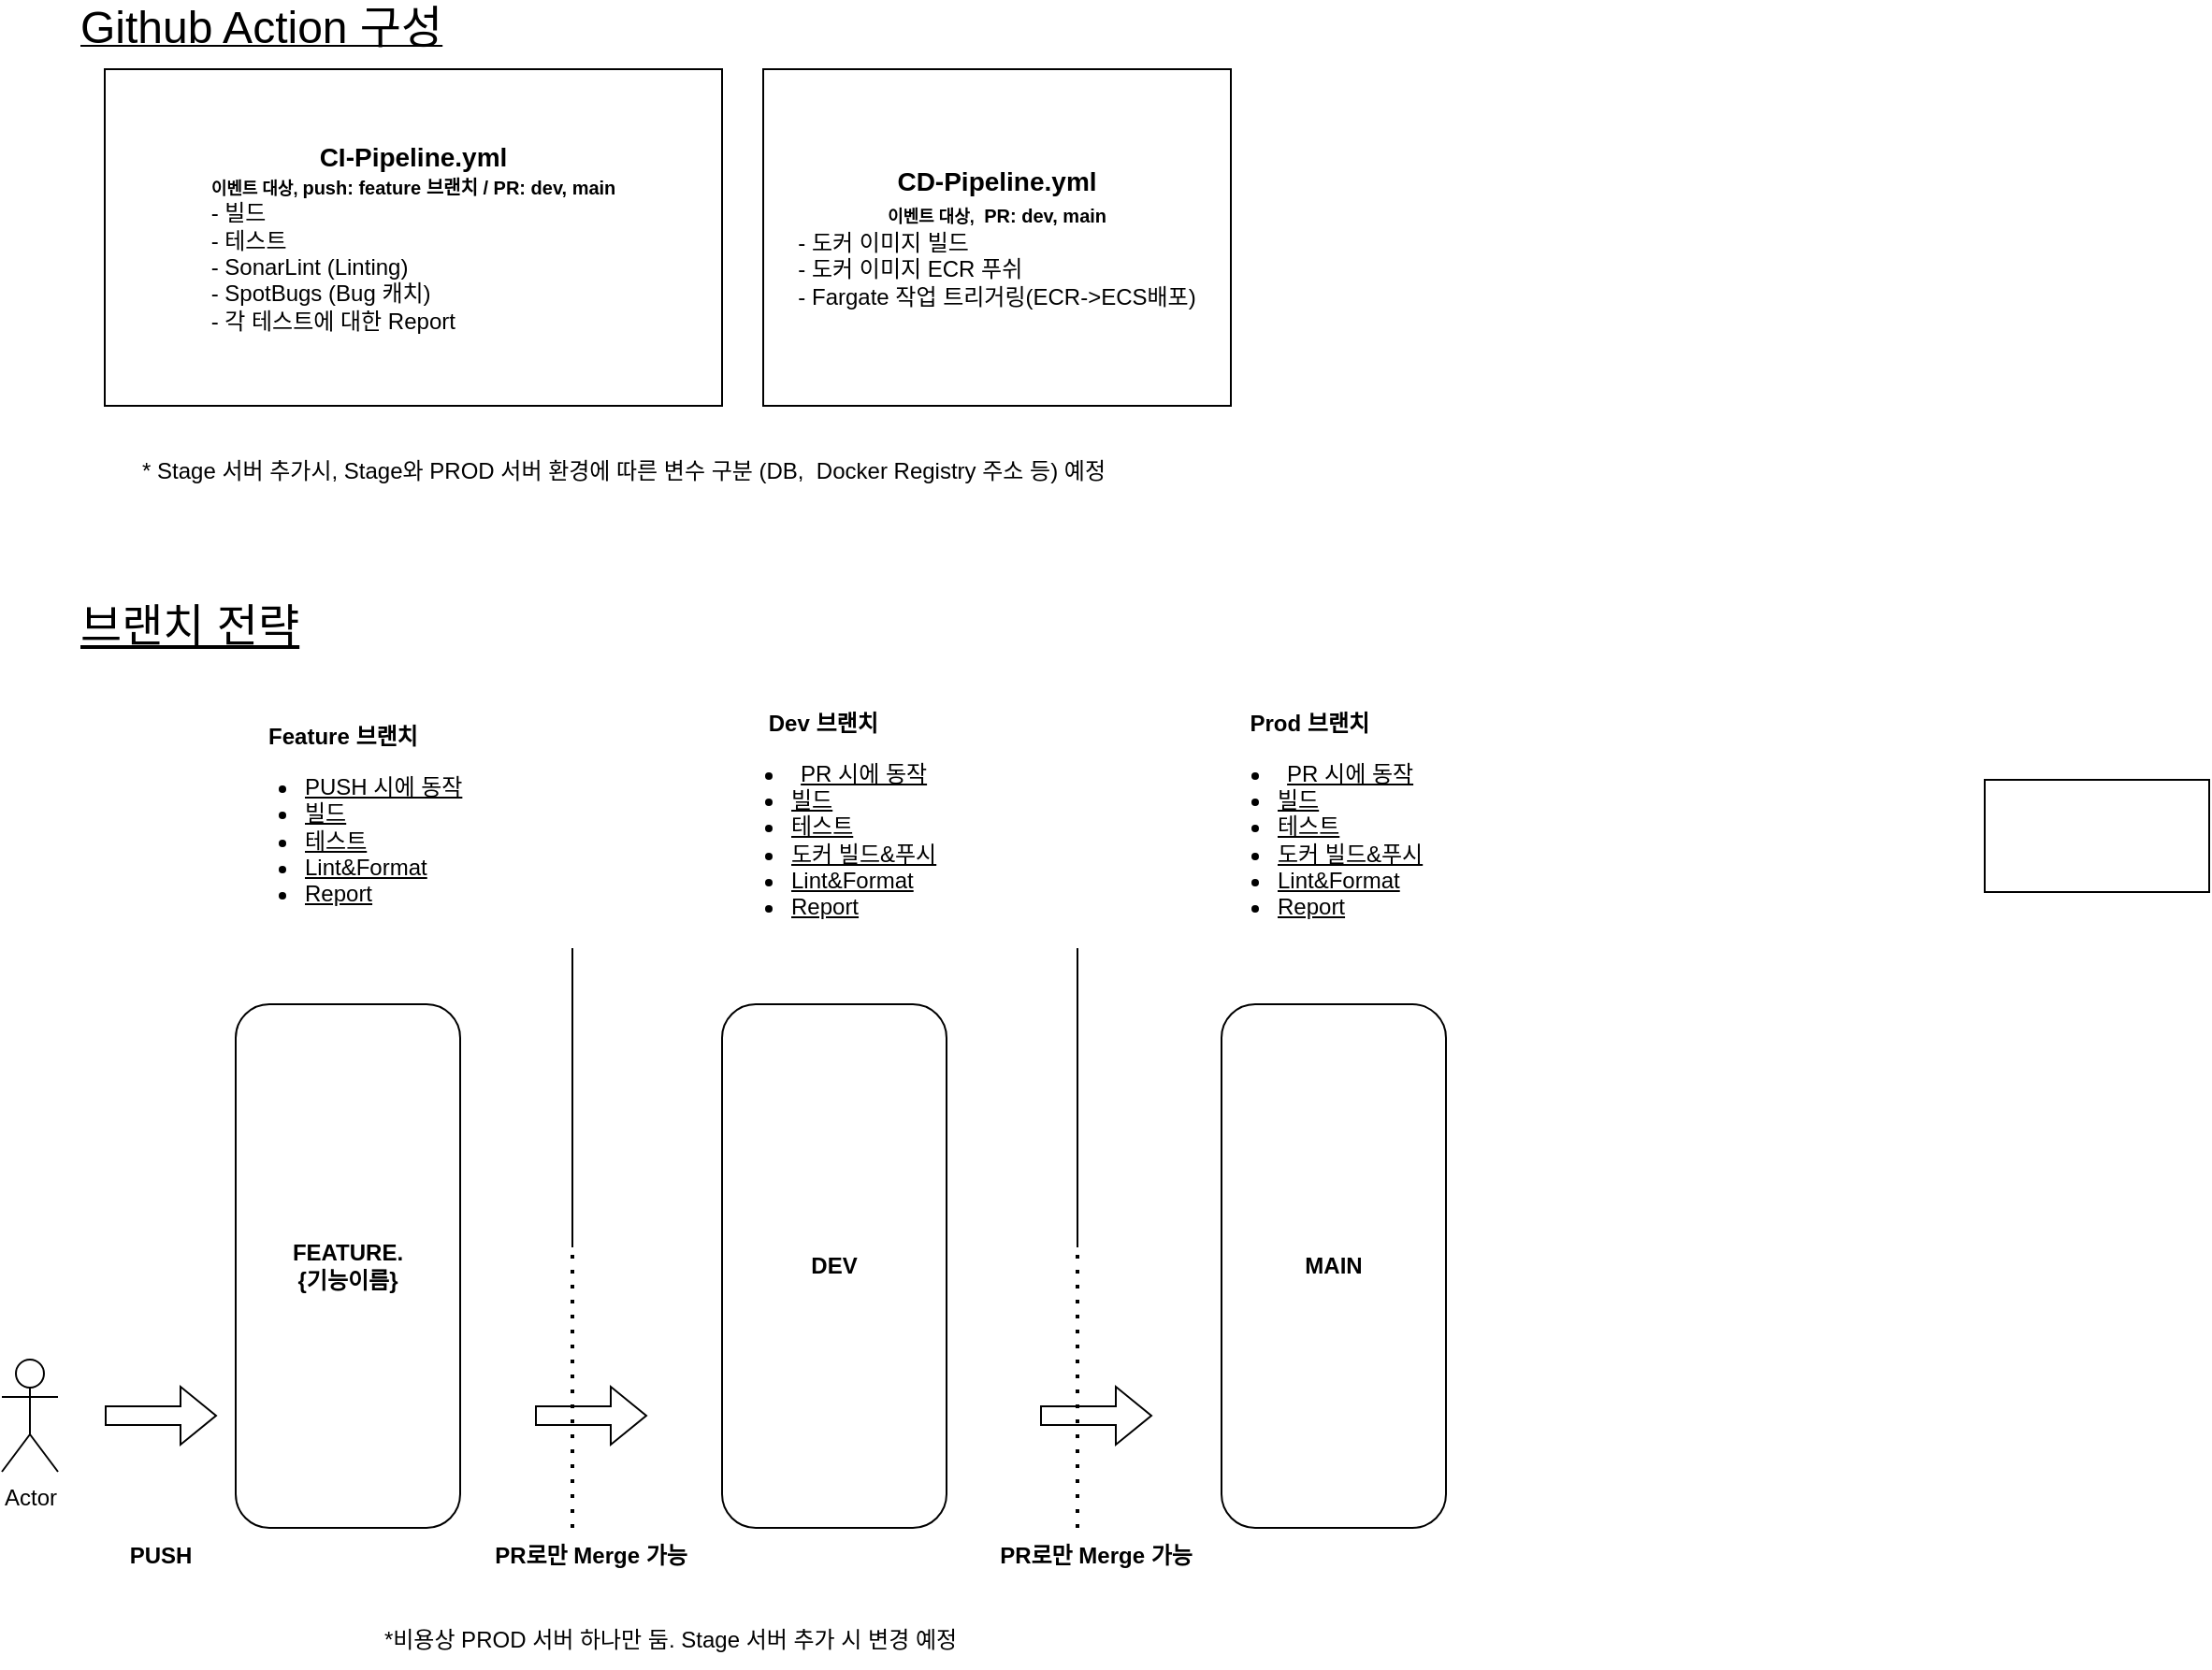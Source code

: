 <mxfile version="24.2.8" type="device">
  <diagram name="페이지-1" id="4VGO-l1CTAHvm0Rfh2gj">
    <mxGraphModel dx="2103" dy="2084" grid="1" gridSize="10" guides="1" tooltips="1" connect="1" arrows="1" fold="1" page="1" pageScale="1" pageWidth="827" pageHeight="1169" math="0" shadow="0">
      <root>
        <mxCell id="0" />
        <mxCell id="1" parent="0" />
        <mxCell id="9FG_8SkPecRc1m7s3W2e-1" value="&lt;b&gt;FEATURE.&lt;/b&gt;&lt;div&gt;&lt;b&gt;{기능이름}&lt;/b&gt;&lt;/div&gt;" style="rounded=1;whiteSpace=wrap;html=1;" parent="1" vertex="1">
          <mxGeometry x="175" y="290" width="120" height="280" as="geometry" />
        </mxCell>
        <mxCell id="9FG_8SkPecRc1m7s3W2e-2" value="&lt;b&gt;DEV&lt;/b&gt;" style="rounded=1;whiteSpace=wrap;html=1;" parent="1" vertex="1">
          <mxGeometry x="435" y="290" width="120" height="280" as="geometry" />
        </mxCell>
        <mxCell id="9FG_8SkPecRc1m7s3W2e-3" value="&lt;b&gt;MAIN&lt;/b&gt;" style="rounded=1;whiteSpace=wrap;html=1;" parent="1" vertex="1">
          <mxGeometry x="702" y="290" width="120" height="280" as="geometry" />
        </mxCell>
        <mxCell id="9FG_8SkPecRc1m7s3W2e-4" value="&lt;div&gt;&lt;br&gt;&lt;/div&gt;" style="text;html=1;align=left;verticalAlign=middle;resizable=0;points=[];autosize=1;strokeColor=none;fillColor=none;" parent="1" vertex="1">
          <mxGeometry x="180" y="585" width="20" height="30" as="geometry" />
        </mxCell>
        <mxCell id="9FG_8SkPecRc1m7s3W2e-12" value="" style="group" parent="1" vertex="1" connectable="0">
          <mxGeometry x="305" y="260" width="120" height="340" as="geometry" />
        </mxCell>
        <mxCell id="9FG_8SkPecRc1m7s3W2e-5" value="" style="endArrow=none;html=1;rounded=0;" parent="9FG_8SkPecRc1m7s3W2e-12" edge="1">
          <mxGeometry width="50" height="50" relative="1" as="geometry">
            <mxPoint x="50" y="160" as="sourcePoint" />
            <mxPoint x="50" as="targetPoint" />
          </mxGeometry>
        </mxCell>
        <mxCell id="9FG_8SkPecRc1m7s3W2e-6" value="" style="endArrow=none;dashed=1;html=1;dashPattern=1 3;strokeWidth=2;rounded=0;" parent="9FG_8SkPecRc1m7s3W2e-12" edge="1">
          <mxGeometry width="50" height="50" relative="1" as="geometry">
            <mxPoint x="50" y="310" as="sourcePoint" />
            <mxPoint x="50" y="160" as="targetPoint" />
          </mxGeometry>
        </mxCell>
        <mxCell id="9FG_8SkPecRc1m7s3W2e-7" value="&lt;span style=&quot;color: rgba(0, 0, 0, 0); font-family: monospace; font-size: 0px; text-align: start; background-color: rgb(251, 251, 251);&quot;&gt;%3CmxGraphModel%3E%3Croot%3E%3CmxCell%20id%3D%220%22%2F%3E%3CmxCell%20id%3D%221%22%20parent%3D%220%22%2F%3E%3CmxCell%20id%3D%222%22%20value%3D%22%22%20style%3D%22group%22%20vertex%3D%221%22%20connectable%3D%220%22%20parent%3D%221%22%3E%3CmxGeometry%20x%3D%22310%22%20y%3D%22120%22%20width%3D%22120%22%20height%3D%22340%22%20as%3D%22geometry%22%2F%3E%3C%2FmxCell%3E%3CmxCell%20id%3D%223%22%20value%3D%22%22%20style%3D%22endArrow%3Dnone%3Bhtml%3D1%3Brounded%3D0%3B%22%20edge%3D%221%22%20parent%3D%222%22%3E%3CmxGeometry%20width%3D%2250%22%20height%3D%2250%22%20relative%3D%221%22%20as%3D%22geometry%22%3E%3CmxPoint%20x%3D%2250%22%20y%3D%22160%22%20as%3D%22sourcePoint%22%2F%3E%3CmxPoint%20x%3D%2250%22%20as%3D%22targetPoint%22%2F%3E%3C%2FmxGeometry%3E%3C%2FmxCell%3E%3CmxCell%20id%3D%224%22%20value%3D%22%22%20style%3D%22endArrow%3Dnone%3Bdashed%3D1%3Bhtml%3D1%3BdashPattern%3D1%203%3BstrokeWidth%3D2%3Brounded%3D0%3B%22%20edge%3D%221%22%20parent%3D%222%22%3E%3CmxGeometry%20width%3D%2250%22%20height%3D%2250%22%20relative%3D%221%22%20as%3D%22geometry%22%3E%3CmxPoint%20x%3D%2250%22%20y%3D%22310%22%20as%3D%22sourcePoint%22%2F%3E%3CmxPoint%20x%3D%2250%22%20y%3D%22160%22%20as%3D%22targetPoint%22%2F%3E%3C%2FmxGeometry%3E%3C%2FmxCell%3E%3CmxCell%20id%3D%225%22%20value%3D%22%22%20style%3D%22shape%3DflexArrow%3BendArrow%3Dclassic%3Bhtml%3D1%3Brounded%3D0%3B%22%20edge%3D%221%22%20parent%3D%222%22%3E%3CmxGeometry%20width%3D%2250%22%20height%3D%2250%22%20relative%3D%221%22%20as%3D%22geometry%22%3E%3CmxPoint%20x%3D%2230%22%20y%3D%22250%22%20as%3D%22sourcePoint%22%2F%3E%3CmxPoint%20x%3D%2290%22%20y%3D%22250%22%20as%3D%22targetPoint%22%2F%3E%3C%2FmxGeometry%3E%3C%2FmxCell%3E%3CmxCell%20id%3D%226%22%20value%3D%22%26lt%3Bb%26gt%3BPR%EB%A1%9C%EB%A7%8C%20Merge%20%EA%B0%80%EB%8A%A5%26lt%3B%2Fb%26gt%3B%22%20style%3D%22text%3Bhtml%3D1%3Balign%3Dcenter%3BverticalAlign%3Dmiddle%3BwhiteSpace%3Dwrap%3Brounded%3D0%3B%22%20vertex%3D%221%22%20parent%3D%222%22%3E%3CmxGeometry%20y%3D%22310%22%20width%3D%22120%22%20height%3D%2230%22%20as%3D%22geometry%22%2F%3E%3C%2FmxCell%3E%3C%2Froot%3E%3C%2FmxGraphModel%3E&lt;/span&gt;" style="shape=flexArrow;endArrow=classic;html=1;rounded=0;" parent="9FG_8SkPecRc1m7s3W2e-12" edge="1">
          <mxGeometry width="50" height="50" relative="1" as="geometry">
            <mxPoint x="30" y="250" as="sourcePoint" />
            <mxPoint x="90" y="250" as="targetPoint" />
          </mxGeometry>
        </mxCell>
        <mxCell id="9FG_8SkPecRc1m7s3W2e-8" value="&lt;b&gt;PR로만 Merge 가능&lt;/b&gt;" style="text;html=1;align=center;verticalAlign=middle;whiteSpace=wrap;rounded=0;" parent="9FG_8SkPecRc1m7s3W2e-12" vertex="1">
          <mxGeometry y="310" width="120" height="30" as="geometry" />
        </mxCell>
        <mxCell id="9FG_8SkPecRc1m7s3W2e-13" value="" style="group" parent="1" vertex="1" connectable="0">
          <mxGeometry x="575" y="260" width="120" height="340" as="geometry" />
        </mxCell>
        <mxCell id="9FG_8SkPecRc1m7s3W2e-14" value="" style="endArrow=none;html=1;rounded=0;" parent="9FG_8SkPecRc1m7s3W2e-13" edge="1">
          <mxGeometry width="50" height="50" relative="1" as="geometry">
            <mxPoint x="50" y="160" as="sourcePoint" />
            <mxPoint x="50" as="targetPoint" />
          </mxGeometry>
        </mxCell>
        <mxCell id="9FG_8SkPecRc1m7s3W2e-15" value="" style="endArrow=none;dashed=1;html=1;dashPattern=1 3;strokeWidth=2;rounded=0;" parent="9FG_8SkPecRc1m7s3W2e-13" edge="1">
          <mxGeometry width="50" height="50" relative="1" as="geometry">
            <mxPoint x="50" y="310" as="sourcePoint" />
            <mxPoint x="50" y="160" as="targetPoint" />
          </mxGeometry>
        </mxCell>
        <mxCell id="9FG_8SkPecRc1m7s3W2e-16" value="" style="shape=flexArrow;endArrow=classic;html=1;rounded=0;" parent="9FG_8SkPecRc1m7s3W2e-13" edge="1">
          <mxGeometry width="50" height="50" relative="1" as="geometry">
            <mxPoint x="30" y="250" as="sourcePoint" />
            <mxPoint x="90" y="250" as="targetPoint" />
          </mxGeometry>
        </mxCell>
        <mxCell id="9FG_8SkPecRc1m7s3W2e-17" value="&lt;b&gt;PR로만 Merge 가능&lt;/b&gt;" style="text;html=1;align=center;verticalAlign=middle;whiteSpace=wrap;rounded=0;" parent="9FG_8SkPecRc1m7s3W2e-13" vertex="1">
          <mxGeometry y="310" width="120" height="30" as="geometry" />
        </mxCell>
        <mxCell id="9FG_8SkPecRc1m7s3W2e-18" value="" style="shape=flexArrow;endArrow=classic;html=1;rounded=0;" parent="1" edge="1">
          <mxGeometry width="50" height="50" relative="1" as="geometry">
            <mxPoint x="105" y="510" as="sourcePoint" />
            <mxPoint x="165" y="510" as="targetPoint" />
          </mxGeometry>
        </mxCell>
        <mxCell id="9FG_8SkPecRc1m7s3W2e-19" value="Actor" style="shape=umlActor;verticalLabelPosition=bottom;verticalAlign=top;html=1;outlineConnect=0;" parent="1" vertex="1">
          <mxGeometry x="50" y="480" width="30" height="60" as="geometry" />
        </mxCell>
        <mxCell id="9FG_8SkPecRc1m7s3W2e-20" value="&lt;b&gt;PUSH&lt;/b&gt;" style="text;html=1;align=center;verticalAlign=middle;whiteSpace=wrap;rounded=0;" parent="1" vertex="1">
          <mxGeometry x="105" y="570" width="60" height="30" as="geometry" />
        </mxCell>
        <mxCell id="9FG_8SkPecRc1m7s3W2e-22" value="&lt;div&gt;&lt;u&gt;&lt;font style=&quot;font-size: 24px;&quot;&gt;Github Action 구성&lt;/font&gt;&lt;/u&gt;&lt;/div&gt;&lt;div&gt;&lt;br&gt;&lt;/div&gt;" style="text;html=1;align=left;verticalAlign=middle;whiteSpace=wrap;rounded=0;" parent="1" vertex="1">
          <mxGeometry x="90" y="-240" width="240" height="30" as="geometry" />
        </mxCell>
        <mxCell id="u3MAja9jucUmzE8sExj4-2" value="&lt;div&gt;&lt;div style=&quot;text-align: center;&quot;&gt;&lt;b&gt;Feature 브랜치&amp;nbsp;&lt;/b&gt;&lt;/div&gt;&lt;/div&gt;&lt;div&gt;&lt;ul&gt;&lt;li style=&quot;text-align: center;&quot;&gt;&lt;u&gt;PUSH 시에 동작&lt;/u&gt;&lt;/li&gt;&lt;li&gt;&lt;u&gt;빌드&lt;/u&gt;&lt;/li&gt;&lt;li&gt;&lt;u&gt;테스트&lt;/u&gt;&lt;/li&gt;&lt;li&gt;&lt;u&gt;Lint&amp;amp;Format&lt;/u&gt;&lt;/li&gt;&lt;li&gt;&lt;u&gt;Report&lt;/u&gt;&lt;/li&gt;&lt;/ul&gt;&lt;/div&gt;" style="text;html=1;align=left;verticalAlign=middle;whiteSpace=wrap;rounded=0;" parent="1" vertex="1">
          <mxGeometry x="170" y="180" width="130" height="30" as="geometry" />
        </mxCell>
        <mxCell id="u3MAja9jucUmzE8sExj4-3" value="&lt;div&gt;&lt;div style=&quot;text-align: center;&quot;&gt;&lt;b&gt;Dev 브랜치&amp;nbsp;&lt;/b&gt;&lt;/div&gt;&lt;/div&gt;&lt;div&gt;&lt;ul&gt;&lt;li style=&quot;text-align: center;&quot;&gt;&lt;u&gt;PR 시에 동작&lt;/u&gt;&lt;/li&gt;&lt;li&gt;&lt;u&gt;빌드&lt;/u&gt;&lt;/li&gt;&lt;li&gt;&lt;u&gt;테스트&lt;/u&gt;&lt;/li&gt;&lt;li&gt;&lt;u&gt;도커 빌드&amp;amp;푸시&lt;/u&gt;&lt;/li&gt;&lt;li&gt;&lt;u&gt;Lint&amp;amp;Format&lt;/u&gt;&lt;/li&gt;&lt;li&gt;&lt;u&gt;Report&lt;/u&gt;&lt;/li&gt;&lt;/ul&gt;&lt;/div&gt;" style="text;html=1;align=left;verticalAlign=middle;whiteSpace=wrap;rounded=0;" parent="1" vertex="1">
          <mxGeometry x="430" y="180" width="130" height="30" as="geometry" />
        </mxCell>
        <mxCell id="u3MAja9jucUmzE8sExj4-4" value="&lt;div&gt;&lt;div style=&quot;text-align: center;&quot;&gt;&lt;b&gt;Prod 브랜치&amp;nbsp;&lt;/b&gt;&lt;/div&gt;&lt;/div&gt;&lt;div&gt;&lt;ul&gt;&lt;li style=&quot;text-align: center;&quot;&gt;&lt;u&gt;PR 시에 동작&lt;/u&gt;&lt;/li&gt;&lt;li&gt;&lt;u&gt;빌드&lt;/u&gt;&lt;/li&gt;&lt;li&gt;&lt;u&gt;테스트&lt;/u&gt;&lt;/li&gt;&lt;li&gt;&lt;u&gt;도커 빌드&amp;amp;푸시&lt;/u&gt;&lt;/li&gt;&lt;li&gt;&lt;u&gt;Lint&amp;amp;Format&lt;/u&gt;&lt;/li&gt;&lt;li&gt;&lt;u&gt;Report&lt;/u&gt;&lt;/li&gt;&lt;/ul&gt;&lt;/div&gt;" style="text;html=1;align=left;verticalAlign=middle;whiteSpace=wrap;rounded=0;" parent="1" vertex="1">
          <mxGeometry x="690" y="180" width="130" height="30" as="geometry" />
        </mxCell>
        <mxCell id="u3MAja9jucUmzE8sExj4-5" value="" style="rounded=0;whiteSpace=wrap;html=1;" parent="1" vertex="1">
          <mxGeometry x="1110" y="170" width="120" height="60" as="geometry" />
        </mxCell>
        <mxCell id="OseW12WCD06VIMj8ew-1-1" value="&lt;b&gt;&lt;font style=&quot;font-size: 14px;&quot;&gt;CI-Pipeline.yml&lt;/font&gt;&lt;/b&gt;&lt;div style=&quot;text-align: left;&quot;&gt;&lt;b style=&quot;&quot;&gt;&lt;font style=&quot;font-size: 9px;&quot;&gt;이벤트 대상,&amp;nbsp;&lt;/font&gt;&lt;/b&gt;&lt;b style=&quot;background-color: initial;&quot;&gt;&lt;font style=&quot;font-size: 10px;&quot;&gt;push: feature 브랜치 /&amp;nbsp;&lt;/font&gt;&lt;/b&gt;&lt;b style=&quot;background-color: initial;&quot;&gt;&lt;font style=&quot;font-size: 10px;&quot;&gt;PR: dev, main&lt;/font&gt;&lt;/b&gt;&lt;/div&gt;&lt;div&gt;&lt;div&gt;&lt;div style=&quot;text-align: left;&quot;&gt;- 빌드&lt;/div&gt;&lt;div style=&quot;text-align: left;&quot;&gt;- 테스트&lt;/div&gt;&lt;div style=&quot;text-align: left;&quot;&gt;- SonarLint (Linting)&lt;/div&gt;&lt;div style=&quot;text-align: left;&quot;&gt;- SpotBugs (Bug 캐치)&lt;/div&gt;&lt;div style=&quot;text-align: left;&quot;&gt;- 각 테스트에 대한 Report&lt;/div&gt;&lt;/div&gt;&lt;/div&gt;" style="rounded=0;whiteSpace=wrap;html=1;" vertex="1" parent="1">
          <mxGeometry x="105" y="-210" width="330" height="180" as="geometry" />
        </mxCell>
        <mxCell id="OseW12WCD06VIMj8ew-1-2" value="&lt;b&gt;&lt;font style=&quot;font-size: 14px;&quot;&gt;CD-Pipeline.yml&lt;/font&gt;&lt;/b&gt;&lt;div&gt;&lt;b style=&quot;text-align: left;&quot;&gt;&lt;font style=&quot;font-size: 9px;&quot;&gt;이벤트 대상,&amp;nbsp;&lt;/font&gt;&lt;/b&gt;&lt;b style=&quot;text-align: left; background-color: initial;&quot;&gt;&lt;font style=&quot;font-size: 10px;&quot;&gt;&amp;nbsp;&lt;/font&gt;&lt;/b&gt;&lt;b style=&quot;text-align: left; background-color: initial;&quot;&gt;&lt;font style=&quot;font-size: 10px;&quot;&gt;PR: dev, main&lt;/font&gt;&lt;/b&gt;&lt;span style=&quot;font-size: 14px;&quot;&gt;&lt;b&gt;&lt;br&gt;&lt;/b&gt;&lt;/span&gt;&lt;div style=&quot;text-align: left;&quot;&gt;- 도커 이미지 빌드&lt;/div&gt;&lt;div style=&quot;text-align: left;&quot;&gt;- 도커 이미지 ECR 푸쉬&lt;/div&gt;&lt;div style=&quot;text-align: left;&quot;&gt;- Fargate 작업 트리거링(ECR-&amp;gt;ECS배포)&lt;/div&gt;&lt;/div&gt;" style="rounded=0;whiteSpace=wrap;html=1;" vertex="1" parent="1">
          <mxGeometry x="457" y="-210" width="250" height="180" as="geometry" />
        </mxCell>
        <mxCell id="OseW12WCD06VIMj8ew-1-3" value="*비용상 PROD 서버 하나만 둠. Stage 서버 추가 시 변경 예정" style="text;html=1;align=center;verticalAlign=middle;whiteSpace=wrap;rounded=0;" vertex="1" parent="1">
          <mxGeometry x="175" y="615" width="465" height="30" as="geometry" />
        </mxCell>
        <mxCell id="OseW12WCD06VIMj8ew-1-4" value="* Stage 서버 추가시, Stage와 PROD 서버 환경에 따른 변수 구분 (DB,&amp;nbsp; Docker Registry 주소 등) 예정" style="text;html=1;align=center;verticalAlign=middle;whiteSpace=wrap;rounded=0;" vertex="1" parent="1">
          <mxGeometry x="105" y="-10" width="555" height="30" as="geometry" />
        </mxCell>
        <mxCell id="OseW12WCD06VIMj8ew-1-5" value="&lt;div&gt;&lt;span style=&quot;font-size: 24px;&quot;&gt;&lt;u&gt;브랜치 전략&lt;/u&gt;&lt;/span&gt;&lt;/div&gt;&lt;div&gt;&lt;br&gt;&lt;/div&gt;" style="text;html=1;align=left;verticalAlign=middle;whiteSpace=wrap;rounded=0;" vertex="1" parent="1">
          <mxGeometry x="90" y="80" width="240" height="30" as="geometry" />
        </mxCell>
      </root>
    </mxGraphModel>
  </diagram>
</mxfile>
